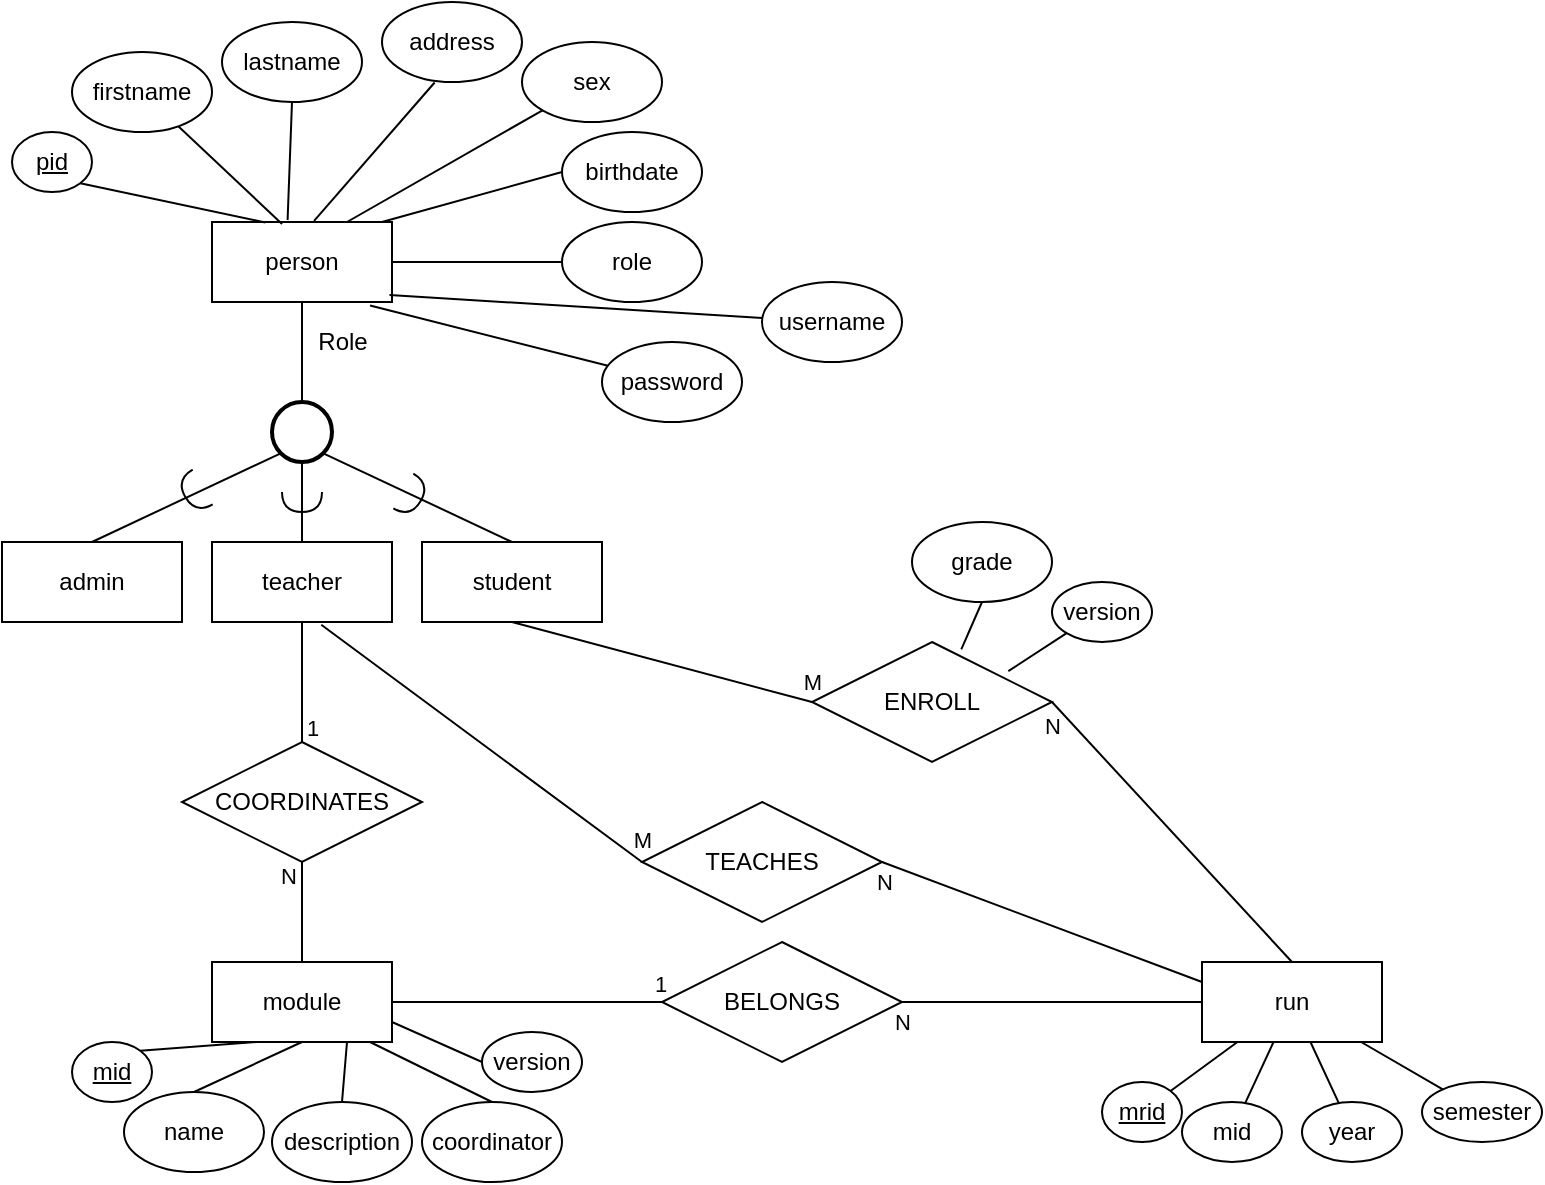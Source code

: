 <mxfile version="16.6.4" type="device"><diagram id="R2lEEEUBdFMjLlhIrx00" name="Page-1"><mxGraphModel dx="1115" dy="612" grid="1" gridSize="10" guides="1" tooltips="1" connect="1" arrows="1" fold="1" page="1" pageScale="1" pageWidth="850" pageHeight="1100" math="0" shadow="0" extFonts="Permanent Marker^https://fonts.googleapis.com/css?family=Permanent+Marker"><root><mxCell id="0"/><mxCell id="1" parent="0"/><mxCell id="Hhmv9e1N6gtRYN-xA4Uy-101" value="" style="edgeStyle=none;rounded=0;orthogonalLoop=1;jettySize=auto;html=1;startArrow=none;startFill=0;endArrow=none;endFill=0;" parent="1" source="Hhmv9e1N6gtRYN-xA4Uy-1" target="Hhmv9e1N6gtRYN-xA4Uy-95" edge="1"><mxGeometry relative="1" as="geometry"/></mxCell><mxCell id="Hhmv9e1N6gtRYN-xA4Uy-1" value="person" style="rounded=0;whiteSpace=wrap;html=1;" parent="1" vertex="1"><mxGeometry x="125" y="210" width="90" height="40" as="geometry"/></mxCell><mxCell id="Hhmv9e1N6gtRYN-xA4Uy-2" value="&lt;u&gt;pid&lt;/u&gt;" style="ellipse;whiteSpace=wrap;html=1;" parent="1" vertex="1"><mxGeometry x="25" y="165" width="40" height="30" as="geometry"/></mxCell><mxCell id="Hhmv9e1N6gtRYN-xA4Uy-7" value="" style="rounded=0;orthogonalLoop=1;jettySize=auto;html=1;endArrow=none;endFill=0;entryX=0.389;entryY=0.025;entryDx=0;entryDy=0;entryPerimeter=0;" parent="1" source="Hhmv9e1N6gtRYN-xA4Uy-3" target="Hhmv9e1N6gtRYN-xA4Uy-1" edge="1"><mxGeometry relative="1" as="geometry"/></mxCell><mxCell id="Hhmv9e1N6gtRYN-xA4Uy-3" value="firstname" style="ellipse;whiteSpace=wrap;html=1;" parent="1" vertex="1"><mxGeometry x="55" y="125" width="70" height="40" as="geometry"/></mxCell><mxCell id="Hhmv9e1N6gtRYN-xA4Uy-4" value="lastname" style="ellipse;whiteSpace=wrap;html=1;" parent="1" vertex="1"><mxGeometry x="130" y="110" width="70" height="40" as="geometry"/></mxCell><mxCell id="Hhmv9e1N6gtRYN-xA4Uy-5" value="address" style="ellipse;whiteSpace=wrap;html=1;" parent="1" vertex="1"><mxGeometry x="210" y="100" width="70" height="40" as="geometry"/></mxCell><mxCell id="Hhmv9e1N6gtRYN-xA4Uy-6" value="sex" style="ellipse;whiteSpace=wrap;html=1;" parent="1" vertex="1"><mxGeometry x="280" y="120" width="70" height="40" as="geometry"/></mxCell><mxCell id="Hhmv9e1N6gtRYN-xA4Uy-9" value="" style="rounded=0;orthogonalLoop=1;jettySize=auto;html=1;endArrow=none;endFill=0;exitX=0.5;exitY=1;exitDx=0;exitDy=0;entryX=0.42;entryY=-0.025;entryDx=0;entryDy=0;entryPerimeter=0;" parent="1" source="Hhmv9e1N6gtRYN-xA4Uy-4" target="Hhmv9e1N6gtRYN-xA4Uy-1" edge="1"><mxGeometry relative="1" as="geometry"><mxPoint x="120" y="180" as="sourcePoint"/><mxPoint x="180" y="210" as="targetPoint"/></mxGeometry></mxCell><mxCell id="Hhmv9e1N6gtRYN-xA4Uy-10" value="" style="rounded=0;orthogonalLoop=1;jettySize=auto;html=1;endArrow=none;endFill=0;entryX=0.296;entryY=0.005;entryDx=0;entryDy=0;exitX=1;exitY=1;exitDx=0;exitDy=0;entryPerimeter=0;" parent="1" source="Hhmv9e1N6gtRYN-xA4Uy-2" target="Hhmv9e1N6gtRYN-xA4Uy-1" edge="1"><mxGeometry relative="1" as="geometry"><mxPoint x="133.725" y="178.398" as="sourcePoint"/><mxPoint x="165" y="220" as="targetPoint"/></mxGeometry></mxCell><mxCell id="Hhmv9e1N6gtRYN-xA4Uy-11" value="" style="rounded=0;orthogonalLoop=1;jettySize=auto;html=1;endArrow=none;endFill=0;entryX=0.376;entryY=1.006;entryDx=0;entryDy=0;exitX=0.567;exitY=-0.015;exitDx=0;exitDy=0;entryPerimeter=0;exitPerimeter=0;" parent="1" source="Hhmv9e1N6gtRYN-xA4Uy-1" target="Hhmv9e1N6gtRYN-xA4Uy-5" edge="1"><mxGeometry relative="1" as="geometry"><mxPoint x="69.255" y="200.521" as="sourcePoint"/><mxPoint x="135" y="230" as="targetPoint"/></mxGeometry></mxCell><mxCell id="Hhmv9e1N6gtRYN-xA4Uy-12" value="" style="rounded=0;orthogonalLoop=1;jettySize=auto;html=1;endArrow=none;endFill=0;entryX=0;entryY=1;entryDx=0;entryDy=0;exitX=0.75;exitY=0;exitDx=0;exitDy=0;" parent="1" source="Hhmv9e1N6gtRYN-xA4Uy-1" target="Hhmv9e1N6gtRYN-xA4Uy-6" edge="1"><mxGeometry relative="1" as="geometry"><mxPoint x="188.46" y="219.76" as="sourcePoint"/><mxPoint x="261.32" y="160.24" as="targetPoint"/></mxGeometry></mxCell><mxCell id="Hhmv9e1N6gtRYN-xA4Uy-13" value="admin" style="rounded=0;whiteSpace=wrap;html=1;" parent="1" vertex="1"><mxGeometry x="20" y="370" width="90" height="40" as="geometry"/></mxCell><mxCell id="Hhmv9e1N6gtRYN-xA4Uy-14" value="teacher" style="rounded=0;whiteSpace=wrap;html=1;" parent="1" vertex="1"><mxGeometry x="125" y="370" width="90" height="40" as="geometry"/></mxCell><mxCell id="Hhmv9e1N6gtRYN-xA4Uy-15" value="" style="rounded=0;orthogonalLoop=1;jettySize=auto;html=1;endArrow=none;endFill=0;entryX=0.145;entryY=0.855;entryDx=0;entryDy=0;exitX=0.5;exitY=0;exitDx=0;exitDy=0;entryPerimeter=0;" parent="1" source="Hhmv9e1N6gtRYN-xA4Uy-13" target="Hhmv9e1N6gtRYN-xA4Uy-34" edge="1"><mxGeometry relative="1" as="geometry"><mxPoint x="68.945" y="263.121" as="sourcePoint"/><mxPoint x="161.06" y="280" as="targetPoint"/></mxGeometry></mxCell><mxCell id="Hhmv9e1N6gtRYN-xA4Uy-16" value="" style="rounded=0;orthogonalLoop=1;jettySize=auto;html=1;endArrow=none;endFill=0;entryX=0.5;entryY=1;entryDx=0;entryDy=0;exitX=0.5;exitY=0;exitDx=0;exitDy=0;exitPerimeter=0;startArrow=none;" parent="1" source="Hhmv9e1N6gtRYN-xA4Uy-34" target="Hhmv9e1N6gtRYN-xA4Uy-1" edge="1"><mxGeometry relative="1" as="geometry"><mxPoint x="105" y="340" as="sourcePoint"/><mxPoint x="171.06" y="290" as="targetPoint"/></mxGeometry></mxCell><mxCell id="Hhmv9e1N6gtRYN-xA4Uy-17" value="student" style="rounded=0;whiteSpace=wrap;html=1;" parent="1" vertex="1"><mxGeometry x="230" y="370" width="90" height="40" as="geometry"/></mxCell><mxCell id="Hhmv9e1N6gtRYN-xA4Uy-18" value="" style="rounded=0;orthogonalLoop=1;jettySize=auto;html=1;endArrow=none;endFill=0;entryX=0.855;entryY=0.855;entryDx=0;entryDy=0;exitX=0.5;exitY=0;exitDx=0;exitDy=0;entryPerimeter=0;startArrow=none;startFill=0;" parent="1" source="Hhmv9e1N6gtRYN-xA4Uy-17" target="Hhmv9e1N6gtRYN-xA4Uy-34" edge="1"><mxGeometry relative="1" as="geometry"><mxPoint x="189.97" y="340" as="sourcePoint"/><mxPoint x="185" y="290" as="targetPoint"/></mxGeometry></mxCell><mxCell id="Hhmv9e1N6gtRYN-xA4Uy-19" value="" style="shape=requiredInterface;html=1;verticalLabelPosition=bottom;sketch=0;rotation=90;" parent="1" vertex="1"><mxGeometry x="165" y="340" width="10" height="20" as="geometry"/></mxCell><mxCell id="Hhmv9e1N6gtRYN-xA4Uy-23" value="" style="shape=requiredInterface;html=1;verticalLabelPosition=bottom;sketch=0;rotation=-210;" parent="1" vertex="1"><mxGeometry x="111" y="335" width="10" height="20" as="geometry"/></mxCell><mxCell id="Hhmv9e1N6gtRYN-xA4Uy-25" value="" style="shape=requiredInterface;html=1;verticalLabelPosition=bottom;sketch=0;rotation=30;" parent="1" vertex="1"><mxGeometry x="220" y="337" width="10" height="20" as="geometry"/></mxCell><mxCell id="Hhmv9e1N6gtRYN-xA4Uy-26" value="module" style="rounded=0;whiteSpace=wrap;html=1;" parent="1" vertex="1"><mxGeometry x="125" y="580" width="90" height="40" as="geometry"/></mxCell><mxCell id="Hhmv9e1N6gtRYN-xA4Uy-27" value="&lt;u&gt;mid&lt;/u&gt;" style="ellipse;whiteSpace=wrap;html=1;" parent="1" vertex="1"><mxGeometry x="55" y="620" width="40" height="30" as="geometry"/></mxCell><mxCell id="Hhmv9e1N6gtRYN-xA4Uy-28" value="name" style="ellipse;whiteSpace=wrap;html=1;" parent="1" vertex="1"><mxGeometry x="81" y="645" width="70" height="40" as="geometry"/></mxCell><mxCell id="Hhmv9e1N6gtRYN-xA4Uy-29" value="description" style="ellipse;whiteSpace=wrap;html=1;" parent="1" vertex="1"><mxGeometry x="155" y="650" width="70" height="40" as="geometry"/></mxCell><mxCell id="Hhmv9e1N6gtRYN-xA4Uy-48" value="" style="edgeStyle=none;rounded=0;orthogonalLoop=1;jettySize=auto;html=1;startArrow=none;startFill=0;endArrow=none;endFill=0;" parent="1" source="Hhmv9e1N6gtRYN-xA4Uy-33" target="Hhmv9e1N6gtRYN-xA4Uy-45" edge="1"><mxGeometry relative="1" as="geometry"/></mxCell><mxCell id="Hhmv9e1N6gtRYN-xA4Uy-33" value="run" style="rounded=0;whiteSpace=wrap;html=1;" parent="1" vertex="1"><mxGeometry x="620" y="580" width="90" height="40" as="geometry"/></mxCell><mxCell id="Hhmv9e1N6gtRYN-xA4Uy-34" value="" style="strokeWidth=2;html=1;shape=mxgraph.flowchart.start_2;whiteSpace=wrap;" parent="1" vertex="1"><mxGeometry x="155" y="300" width="30" height="30" as="geometry"/></mxCell><mxCell id="Hhmv9e1N6gtRYN-xA4Uy-35" value="" style="rounded=0;orthogonalLoop=1;jettySize=auto;html=1;endArrow=none;endFill=0;entryX=0.5;entryY=1;entryDx=0;entryDy=0;exitX=0.5;exitY=0;exitDx=0;exitDy=0;" parent="1" source="Hhmv9e1N6gtRYN-xA4Uy-14" target="Hhmv9e1N6gtRYN-xA4Uy-34" edge="1"><mxGeometry relative="1" as="geometry"><mxPoint x="179.97" y="370" as="sourcePoint"/><mxPoint x="175" y="280" as="targetPoint"/></mxGeometry></mxCell><mxCell id="Hhmv9e1N6gtRYN-xA4Uy-50" value="" style="edgeStyle=none;rounded=0;orthogonalLoop=1;jettySize=auto;html=1;startArrow=none;startFill=0;endArrow=none;endFill=0;" parent="1" source="Hhmv9e1N6gtRYN-xA4Uy-43" target="Hhmv9e1N6gtRYN-xA4Uy-33" edge="1"><mxGeometry relative="1" as="geometry"/></mxCell><mxCell id="Hhmv9e1N6gtRYN-xA4Uy-43" value="&lt;u&gt;mrid&lt;/u&gt;" style="ellipse;whiteSpace=wrap;html=1;" parent="1" vertex="1"><mxGeometry x="570" y="640" width="40" height="30" as="geometry"/></mxCell><mxCell id="Hhmv9e1N6gtRYN-xA4Uy-49" value="" style="edgeStyle=none;rounded=0;orthogonalLoop=1;jettySize=auto;html=1;startArrow=none;startFill=0;endArrow=none;endFill=0;" parent="1" source="Hhmv9e1N6gtRYN-xA4Uy-44" target="Hhmv9e1N6gtRYN-xA4Uy-33" edge="1"><mxGeometry relative="1" as="geometry"/></mxCell><mxCell id="Hhmv9e1N6gtRYN-xA4Uy-44" value="year" style="ellipse;whiteSpace=wrap;html=1;" parent="1" vertex="1"><mxGeometry x="670" y="650" width="50" height="30" as="geometry"/></mxCell><mxCell id="Hhmv9e1N6gtRYN-xA4Uy-45" value="semester" style="ellipse;whiteSpace=wrap;html=1;" parent="1" vertex="1"><mxGeometry x="730" y="640" width="60" height="30" as="geometry"/></mxCell><mxCell id="Hhmv9e1N6gtRYN-xA4Uy-59" value="COORDINATES" style="rhombus;whiteSpace=wrap;html=1;" parent="1" vertex="1"><mxGeometry x="110" y="470" width="120" height="60" as="geometry"/></mxCell><mxCell id="Hhmv9e1N6gtRYN-xA4Uy-60" value="" style="endArrow=none;html=1;rounded=0;entryX=0.5;entryY=0;entryDx=0;entryDy=0;exitX=0.5;exitY=1;exitDx=0;exitDy=0;" parent="1" source="Hhmv9e1N6gtRYN-xA4Uy-14" target="Hhmv9e1N6gtRYN-xA4Uy-59" edge="1"><mxGeometry width="50" height="50" relative="1" as="geometry"><mxPoint x="205" y="420" as="sourcePoint"/><mxPoint x="230" y="550" as="targetPoint"/></mxGeometry></mxCell><mxCell id="Hhmv9e1N6gtRYN-xA4Uy-88" value="1" style="edgeLabel;html=1;align=center;verticalAlign=middle;resizable=0;points=[];" parent="Hhmv9e1N6gtRYN-xA4Uy-60" vertex="1" connectable="0"><mxGeometry x="-0.613" y="1" relative="1" as="geometry"><mxPoint x="4" y="41" as="offset"/></mxGeometry></mxCell><mxCell id="Hhmv9e1N6gtRYN-xA4Uy-61" value="" style="endArrow=none;html=1;rounded=0;entryX=0.5;entryY=1;entryDx=0;entryDy=0;exitX=0.5;exitY=0;exitDx=0;exitDy=0;" parent="1" source="Hhmv9e1N6gtRYN-xA4Uy-26" target="Hhmv9e1N6gtRYN-xA4Uy-59" edge="1"><mxGeometry width="50" height="50" relative="1" as="geometry"><mxPoint x="213.01" y="418.16" as="sourcePoint"/><mxPoint x="370" y="550" as="targetPoint"/></mxGeometry></mxCell><mxCell id="Hhmv9e1N6gtRYN-xA4Uy-89" value="N" style="edgeLabel;html=1;align=center;verticalAlign=middle;resizable=0;points=[];" parent="Hhmv9e1N6gtRYN-xA4Uy-61" vertex="1" connectable="0"><mxGeometry x="0.606" relative="1" as="geometry"><mxPoint x="-7" y="-3" as="offset"/></mxGeometry></mxCell><mxCell id="Hhmv9e1N6gtRYN-xA4Uy-65" value="ENROLL" style="rhombus;whiteSpace=wrap;html=1;" parent="1" vertex="1"><mxGeometry x="425" y="420" width="120" height="60" as="geometry"/></mxCell><mxCell id="Hhmv9e1N6gtRYN-xA4Uy-66" value="" style="endArrow=none;html=1;rounded=0;entryX=0;entryY=0.5;entryDx=0;entryDy=0;exitX=0.5;exitY=1;exitDx=0;exitDy=0;" parent="1" source="Hhmv9e1N6gtRYN-xA4Uy-17" target="Hhmv9e1N6gtRYN-xA4Uy-65" edge="1"><mxGeometry width="50" height="50" relative="1" as="geometry"><mxPoint x="289.0" y="410.0" as="sourcePoint"/><mxPoint x="561.85" y="560.16" as="targetPoint"/></mxGeometry></mxCell><mxCell id="Hhmv9e1N6gtRYN-xA4Uy-82" value="M" style="edgeLabel;html=1;align=center;verticalAlign=middle;resizable=0;points=[];" parent="Hhmv9e1N6gtRYN-xA4Uy-66" vertex="1" connectable="0"><mxGeometry x="-0.013" y="-1" relative="1" as="geometry"><mxPoint x="76" y="9" as="offset"/></mxGeometry></mxCell><mxCell id="Hhmv9e1N6gtRYN-xA4Uy-67" value="" style="endArrow=none;html=1;rounded=0;entryX=0.5;entryY=0;entryDx=0;entryDy=0;exitX=1;exitY=0.5;exitDx=0;exitDy=0;" parent="1" source="Hhmv9e1N6gtRYN-xA4Uy-65" target="Hhmv9e1N6gtRYN-xA4Uy-33" edge="1"><mxGeometry width="50" height="50" relative="1" as="geometry"><mxPoint x="530" y="460" as="sourcePoint"/><mxPoint x="645" y="510" as="targetPoint"/></mxGeometry></mxCell><mxCell id="Hhmv9e1N6gtRYN-xA4Uy-85" value="N" style="edgeLabel;html=1;align=center;verticalAlign=middle;resizable=0;points=[];" parent="Hhmv9e1N6gtRYN-xA4Uy-67" vertex="1" connectable="0"><mxGeometry x="-0.588" relative="1" as="geometry"><mxPoint x="-25" y="-15" as="offset"/></mxGeometry></mxCell><mxCell id="Hhmv9e1N6gtRYN-xA4Uy-68" value="grade" style="ellipse;whiteSpace=wrap;html=1;" parent="1" vertex="1"><mxGeometry x="475" y="360" width="70" height="40" as="geometry"/></mxCell><mxCell id="Hhmv9e1N6gtRYN-xA4Uy-69" value="" style="endArrow=none;html=1;rounded=0;entryX=0.622;entryY=0.061;entryDx=0;entryDy=0;exitX=0.5;exitY=1;exitDx=0;exitDy=0;entryPerimeter=0;" parent="1" source="Hhmv9e1N6gtRYN-xA4Uy-68" target="Hhmv9e1N6gtRYN-xA4Uy-65" edge="1"><mxGeometry width="50" height="50" relative="1" as="geometry"><mxPoint x="540" y="470" as="sourcePoint"/><mxPoint x="675" y="580" as="targetPoint"/></mxGeometry></mxCell><mxCell id="Hhmv9e1N6gtRYN-xA4Uy-70" value="TEACHES" style="rhombus;whiteSpace=wrap;html=1;" parent="1" vertex="1"><mxGeometry x="340" y="500" width="120" height="60" as="geometry"/></mxCell><mxCell id="Hhmv9e1N6gtRYN-xA4Uy-71" value="" style="endArrow=none;html=1;rounded=0;entryX=0;entryY=0.5;entryDx=0;entryDy=0;exitX=0.607;exitY=1.035;exitDx=0;exitDy=0;exitPerimeter=0;" parent="1" source="Hhmv9e1N6gtRYN-xA4Uy-14" target="Hhmv9e1N6gtRYN-xA4Uy-70" edge="1"><mxGeometry width="50" height="50" relative="1" as="geometry"><mxPoint x="213.01" y="418.16" as="sourcePoint"/><mxPoint x="250" y="550" as="targetPoint"/></mxGeometry></mxCell><mxCell id="Hhmv9e1N6gtRYN-xA4Uy-81" value="M" style="edgeLabel;html=1;align=center;verticalAlign=middle;resizable=0;points=[];" parent="Hhmv9e1N6gtRYN-xA4Uy-71" vertex="1" connectable="0"><mxGeometry x="-0.258" y="3" relative="1" as="geometry"><mxPoint x="99" y="66" as="offset"/></mxGeometry></mxCell><mxCell id="Hhmv9e1N6gtRYN-xA4Uy-72" value="" style="endArrow=none;html=1;rounded=0;entryX=0;entryY=0.25;entryDx=0;entryDy=0;exitX=1;exitY=0.5;exitDx=0;exitDy=0;" parent="1" source="Hhmv9e1N6gtRYN-xA4Uy-70" target="Hhmv9e1N6gtRYN-xA4Uy-33" edge="1"><mxGeometry width="50" height="50" relative="1" as="geometry"><mxPoint x="500" y="530" as="sourcePoint"/><mxPoint x="390" y="540" as="targetPoint"/></mxGeometry></mxCell><mxCell id="Hhmv9e1N6gtRYN-xA4Uy-84" value="N" style="edgeLabel;html=1;align=center;verticalAlign=middle;resizable=0;points=[];" parent="Hhmv9e1N6gtRYN-xA4Uy-72" vertex="1" connectable="0"><mxGeometry x="-0.037" y="3" relative="1" as="geometry"><mxPoint x="-78" y="-16" as="offset"/></mxGeometry></mxCell><mxCell id="Hhmv9e1N6gtRYN-xA4Uy-73" value="birthdate" style="ellipse;whiteSpace=wrap;html=1;" parent="1" vertex="1"><mxGeometry x="300" y="165" width="70" height="40" as="geometry"/></mxCell><mxCell id="Hhmv9e1N6gtRYN-xA4Uy-74" value="" style="rounded=0;orthogonalLoop=1;jettySize=auto;html=1;endArrow=none;endFill=0;entryX=0;entryY=0.5;entryDx=0;entryDy=0;exitX=0.944;exitY=0;exitDx=0;exitDy=0;exitPerimeter=0;" parent="1" source="Hhmv9e1N6gtRYN-xA4Uy-1" target="Hhmv9e1N6gtRYN-xA4Uy-73" edge="1"><mxGeometry relative="1" as="geometry"><mxPoint x="208.98" y="219.28" as="sourcePoint"/><mxPoint x="285.251" y="194.142" as="targetPoint"/></mxGeometry></mxCell><mxCell id="Hhmv9e1N6gtRYN-xA4Uy-75" value="BELONGS" style="rhombus;whiteSpace=wrap;html=1;" parent="1" vertex="1"><mxGeometry x="350" y="570" width="120" height="60" as="geometry"/></mxCell><mxCell id="Hhmv9e1N6gtRYN-xA4Uy-77" value="" style="endArrow=none;html=1;rounded=0;entryX=0;entryY=0.5;entryDx=0;entryDy=0;exitX=1;exitY=0.5;exitDx=0;exitDy=0;" parent="1" source="Hhmv9e1N6gtRYN-xA4Uy-26" target="Hhmv9e1N6gtRYN-xA4Uy-75" edge="1"><mxGeometry width="50" height="50" relative="1" as="geometry"><mxPoint x="227.5" y="420" as="sourcePoint"/><mxPoint x="390" y="540" as="targetPoint"/></mxGeometry></mxCell><mxCell id="Hhmv9e1N6gtRYN-xA4Uy-87" value="1" style="edgeLabel;html=1;align=center;verticalAlign=middle;resizable=0;points=[];" parent="Hhmv9e1N6gtRYN-xA4Uy-77" vertex="1" connectable="0"><mxGeometry x="0.649" y="3" relative="1" as="geometry"><mxPoint x="22" y="-6" as="offset"/></mxGeometry></mxCell><mxCell id="Hhmv9e1N6gtRYN-xA4Uy-78" value="" style="endArrow=none;html=1;rounded=0;entryX=0;entryY=0.5;entryDx=0;entryDy=0;exitX=1;exitY=0.5;exitDx=0;exitDy=0;" parent="1" source="Hhmv9e1N6gtRYN-xA4Uy-75" target="Hhmv9e1N6gtRYN-xA4Uy-33" edge="1"><mxGeometry width="50" height="50" relative="1" as="geometry"><mxPoint x="240" y="600" as="sourcePoint"/><mxPoint x="400" y="610" as="targetPoint"/></mxGeometry></mxCell><mxCell id="Hhmv9e1N6gtRYN-xA4Uy-86" value="N" style="edgeLabel;html=1;align=center;verticalAlign=middle;resizable=0;points=[];" parent="Hhmv9e1N6gtRYN-xA4Uy-78" vertex="1" connectable="0"><mxGeometry x="0.011" y="2" relative="1" as="geometry"><mxPoint x="-76" y="12" as="offset"/></mxGeometry></mxCell><mxCell id="Hhmv9e1N6gtRYN-xA4Uy-83" value="Role" style="text;html=1;align=center;verticalAlign=middle;resizable=0;points=[];autosize=1;strokeColor=none;fillColor=none;" parent="1" vertex="1"><mxGeometry x="170" y="260" width="40" height="20" as="geometry"/></mxCell><mxCell id="Hhmv9e1N6gtRYN-xA4Uy-90" value="" style="endArrow=none;html=1;rounded=0;entryX=0.5;entryY=1;entryDx=0;entryDy=0;exitX=0.5;exitY=0;exitDx=0;exitDy=0;" parent="1" source="Hhmv9e1N6gtRYN-xA4Uy-28" target="Hhmv9e1N6gtRYN-xA4Uy-26" edge="1"><mxGeometry width="50" height="50" relative="1" as="geometry"><mxPoint x="195" y="580" as="sourcePoint"/><mxPoint x="200" y="530" as="targetPoint"/></mxGeometry></mxCell><mxCell id="Hhmv9e1N6gtRYN-xA4Uy-93" value="" style="endArrow=none;html=1;rounded=0;entryX=0.75;entryY=1;entryDx=0;entryDy=0;exitX=0.5;exitY=0;exitDx=0;exitDy=0;" parent="1" source="Hhmv9e1N6gtRYN-xA4Uy-29" target="Hhmv9e1N6gtRYN-xA4Uy-26" edge="1"><mxGeometry width="50" height="50" relative="1" as="geometry"><mxPoint x="185" y="650" as="sourcePoint"/><mxPoint x="195" y="620" as="targetPoint"/></mxGeometry></mxCell><mxCell id="Hhmv9e1N6gtRYN-xA4Uy-94" value="" style="endArrow=none;html=1;rounded=0;entryX=0.25;entryY=1;entryDx=0;entryDy=0;exitX=1;exitY=0;exitDx=0;exitDy=0;" parent="1" source="Hhmv9e1N6gtRYN-xA4Uy-27" target="Hhmv9e1N6gtRYN-xA4Uy-26" edge="1"><mxGeometry width="50" height="50" relative="1" as="geometry"><mxPoint x="250.251" y="645.858" as="sourcePoint"/><mxPoint x="204.63" y="623.16" as="targetPoint"/></mxGeometry></mxCell><mxCell id="Hhmv9e1N6gtRYN-xA4Uy-95" value="role" style="ellipse;whiteSpace=wrap;html=1;" parent="1" vertex="1"><mxGeometry x="300" y="210" width="70" height="40" as="geometry"/></mxCell><mxCell id="Hhmv9e1N6gtRYN-xA4Uy-100" value="" style="edgeStyle=none;rounded=0;orthogonalLoop=1;jettySize=auto;html=1;startArrow=none;startFill=0;endArrow=none;endFill=0;" parent="1" source="Hhmv9e1N6gtRYN-xA4Uy-99" target="Hhmv9e1N6gtRYN-xA4Uy-33" edge="1"><mxGeometry relative="1" as="geometry"/></mxCell><mxCell id="Hhmv9e1N6gtRYN-xA4Uy-99" value="mid" style="ellipse;whiteSpace=wrap;html=1;" parent="1" vertex="1"><mxGeometry x="610" y="650" width="50" height="30" as="geometry"/></mxCell><mxCell id="Hhmv9e1N6gtRYN-xA4Uy-107" value="" style="edgeStyle=none;rounded=0;orthogonalLoop=1;jettySize=auto;html=1;startArrow=none;startFill=0;endArrow=none;endFill=0;entryX=0.986;entryY=0.914;entryDx=0;entryDy=0;entryPerimeter=0;" parent="1" source="Hhmv9e1N6gtRYN-xA4Uy-104" target="Hhmv9e1N6gtRYN-xA4Uy-1" edge="1"><mxGeometry relative="1" as="geometry"/></mxCell><mxCell id="Hhmv9e1N6gtRYN-xA4Uy-104" value="username" style="ellipse;whiteSpace=wrap;html=1;" parent="1" vertex="1"><mxGeometry x="400" y="240" width="70" height="40" as="geometry"/></mxCell><mxCell id="Hhmv9e1N6gtRYN-xA4Uy-106" value="" style="edgeStyle=none;rounded=0;orthogonalLoop=1;jettySize=auto;html=1;startArrow=none;startFill=0;endArrow=none;endFill=0;entryX=0.878;entryY=1.043;entryDx=0;entryDy=0;entryPerimeter=0;" parent="1" source="Hhmv9e1N6gtRYN-xA4Uy-105" target="Hhmv9e1N6gtRYN-xA4Uy-1" edge="1"><mxGeometry relative="1" as="geometry"/></mxCell><mxCell id="Hhmv9e1N6gtRYN-xA4Uy-105" value="password" style="ellipse;whiteSpace=wrap;html=1;" parent="1" vertex="1"><mxGeometry x="320" y="270" width="70" height="40" as="geometry"/></mxCell><mxCell id="UbgFMCkRh_-Le-jnGIYl-1" value="coordinator" style="ellipse;whiteSpace=wrap;html=1;" parent="1" vertex="1"><mxGeometry x="230" y="650" width="70" height="40" as="geometry"/></mxCell><mxCell id="UbgFMCkRh_-Le-jnGIYl-2" value="" style="endArrow=none;html=1;rounded=0;entryX=0.878;entryY=1;entryDx=0;entryDy=0;exitX=0.5;exitY=0;exitDx=0;exitDy=0;entryPerimeter=0;" parent="1" source="UbgFMCkRh_-Le-jnGIYl-1" target="Hhmv9e1N6gtRYN-xA4Uy-26" edge="1"><mxGeometry width="50" height="50" relative="1" as="geometry"><mxPoint x="210" y="655" as="sourcePoint"/><mxPoint x="202.5" y="630" as="targetPoint"/></mxGeometry></mxCell><mxCell id="yRu82cTPCBUq9mps8Nsj-1" value="version" style="ellipse;whiteSpace=wrap;html=1;" vertex="1" parent="1"><mxGeometry x="260" y="615" width="50" height="30" as="geometry"/></mxCell><mxCell id="yRu82cTPCBUq9mps8Nsj-2" value="" style="endArrow=none;html=1;rounded=0;entryX=1;entryY=0.75;entryDx=0;entryDy=0;exitX=0;exitY=0.5;exitDx=0;exitDy=0;" edge="1" parent="1" source="yRu82cTPCBUq9mps8Nsj-1" target="Hhmv9e1N6gtRYN-xA4Uy-26"><mxGeometry width="50" height="50" relative="1" as="geometry"><mxPoint x="275" y="660" as="sourcePoint"/><mxPoint x="214.02" y="630" as="targetPoint"/></mxGeometry></mxCell><mxCell id="yRu82cTPCBUq9mps8Nsj-3" value="version" style="ellipse;whiteSpace=wrap;html=1;" vertex="1" parent="1"><mxGeometry x="545" y="390" width="50" height="30" as="geometry"/></mxCell><mxCell id="yRu82cTPCBUq9mps8Nsj-4" value="" style="endArrow=none;html=1;rounded=0;entryX=0.818;entryY=0.243;entryDx=0;entryDy=0;exitX=0;exitY=1;exitDx=0;exitDy=0;entryPerimeter=0;" edge="1" parent="1" source="yRu82cTPCBUq9mps8Nsj-3" target="Hhmv9e1N6gtRYN-xA4Uy-65"><mxGeometry width="50" height="50" relative="1" as="geometry"><mxPoint x="605" y="482.5" as="sourcePoint"/><mxPoint x="545" y="432.5" as="targetPoint"/></mxGeometry></mxCell></root></mxGraphModel></diagram></mxfile>